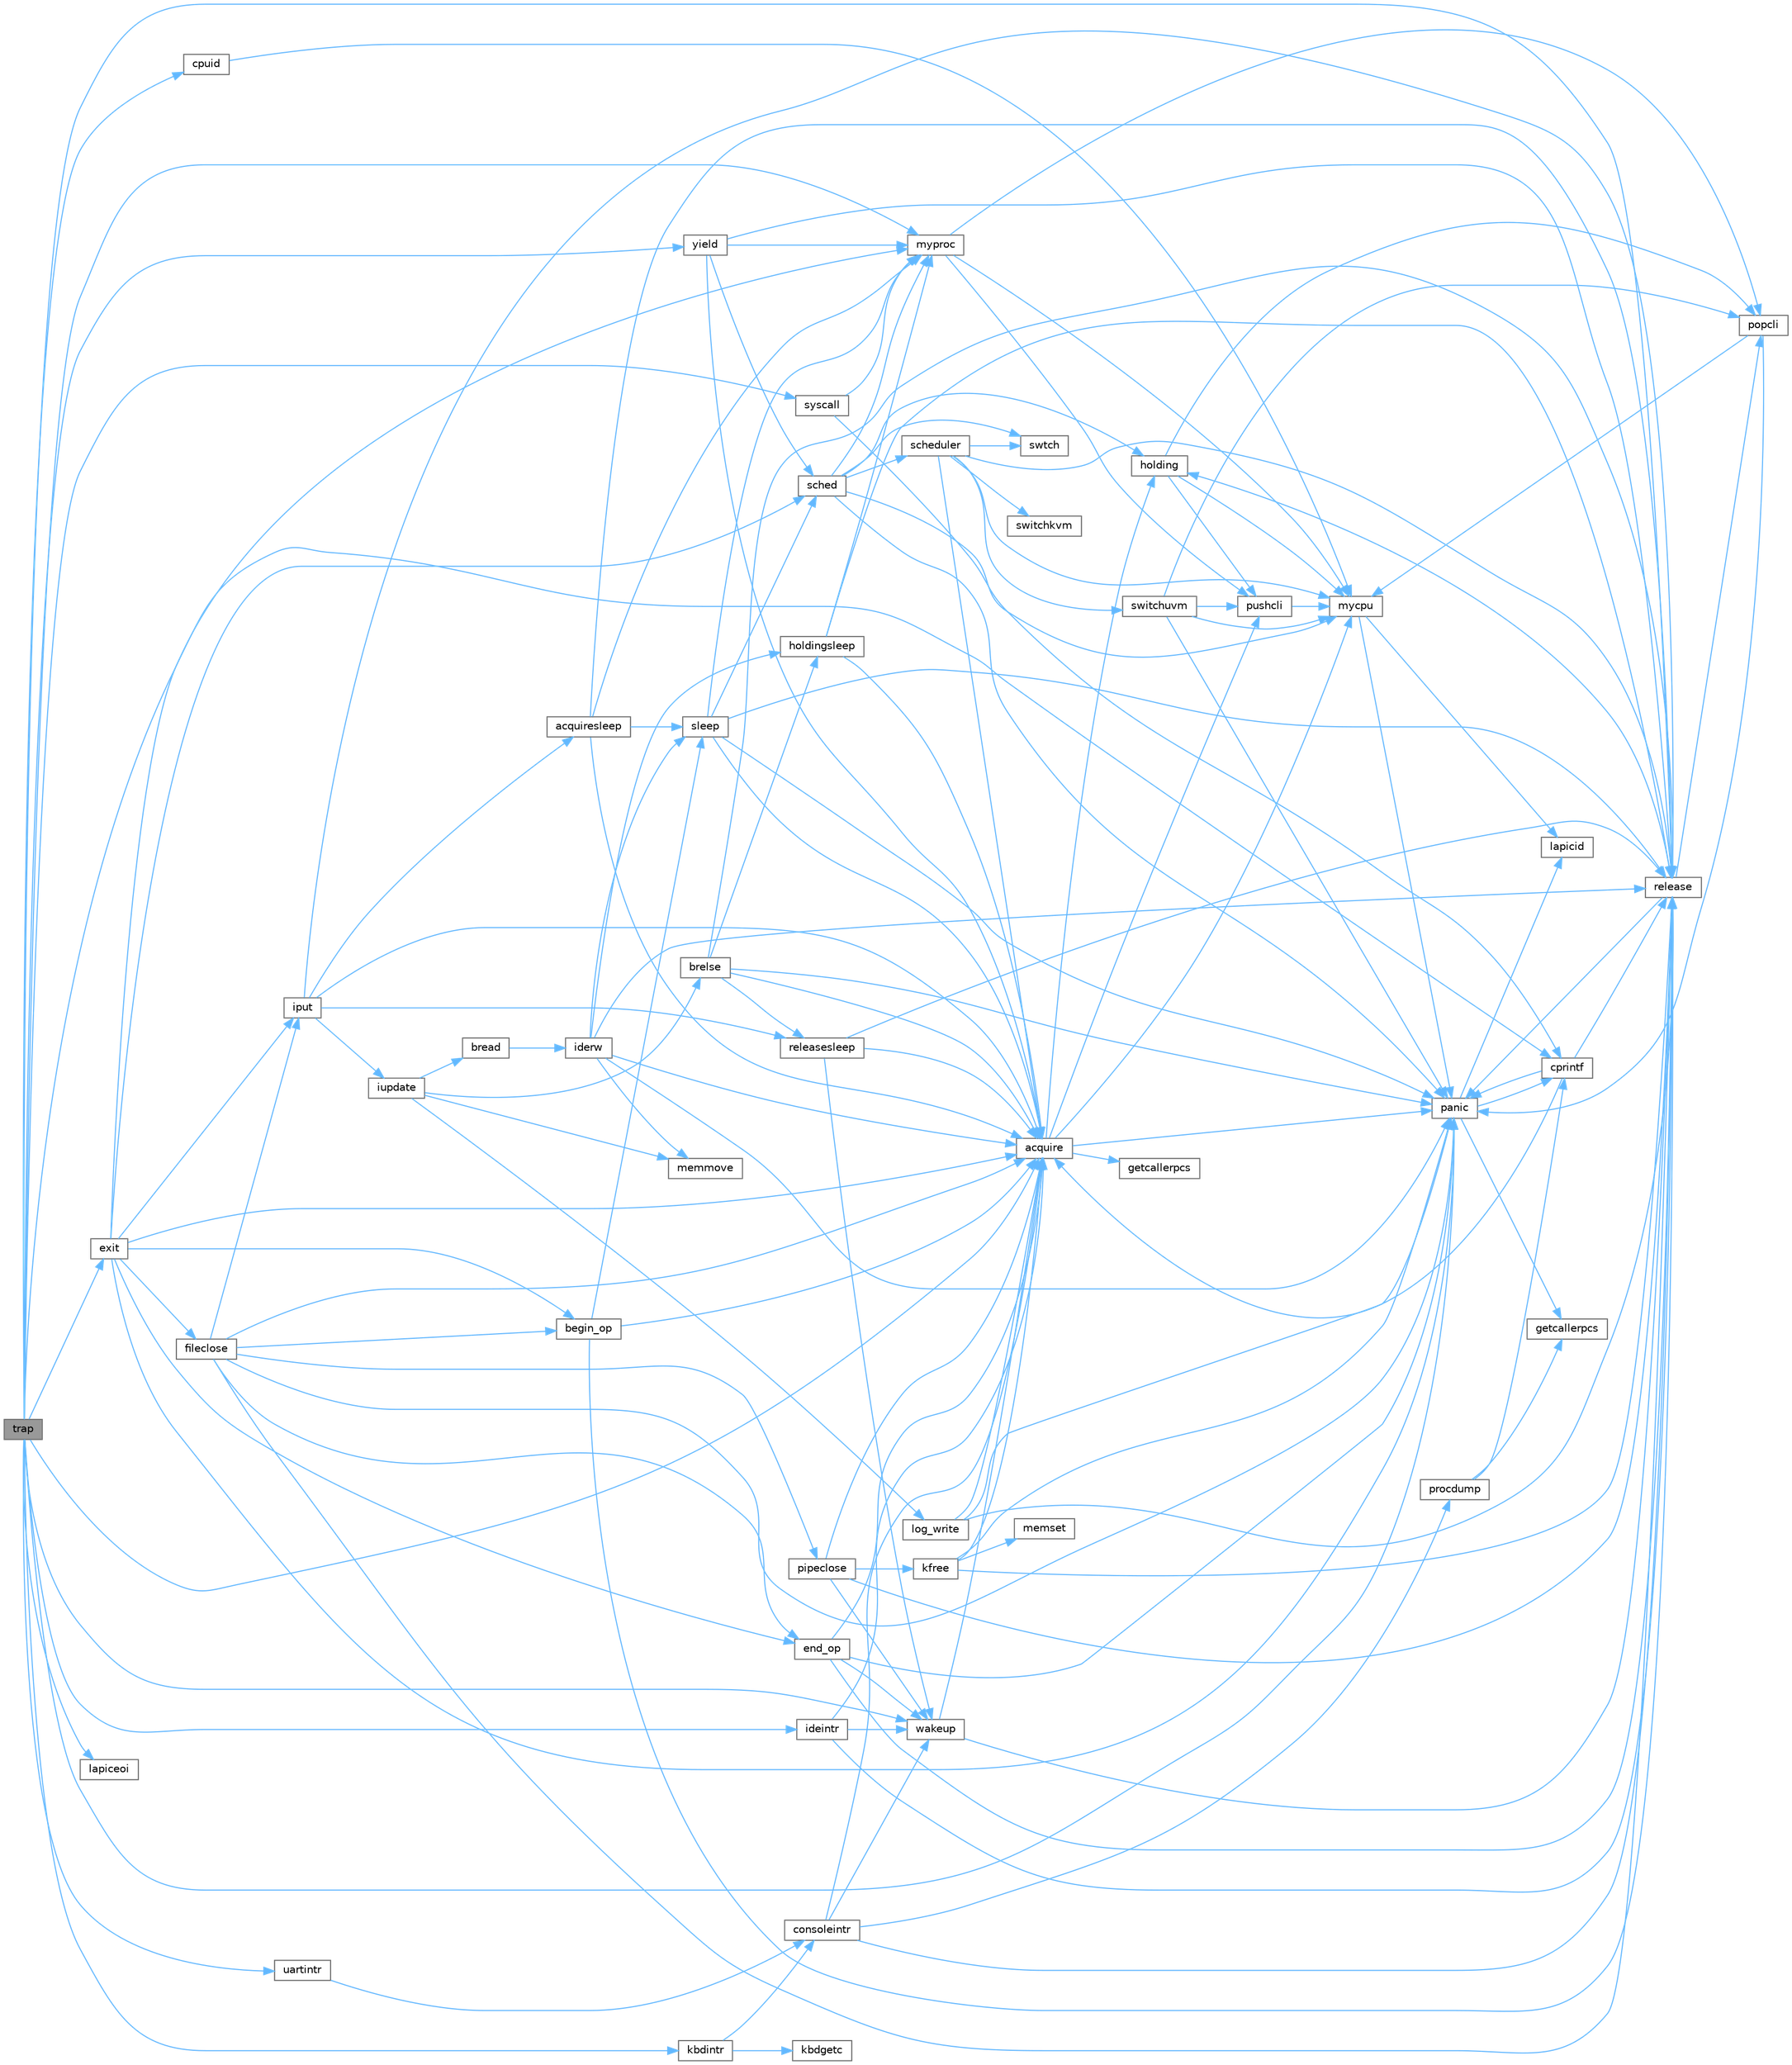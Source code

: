 digraph "trap"
{
 // LATEX_PDF_SIZE
  bgcolor="transparent";
  edge [fontname=Helvetica,fontsize=10,labelfontname=Helvetica,labelfontsize=10];
  node [fontname=Helvetica,fontsize=10,shape=box,height=0.2,width=0.4];
  rankdir="LR";
  Node1 [id="Node000001",label="trap",height=0.2,width=0.4,color="gray40", fillcolor="grey60", style="filled", fontcolor="black",tooltip=" "];
  Node1 -> Node2 [id="edge1_Node000001_Node000002",color="steelblue1",style="solid",tooltip=" "];
  Node2 [id="Node000002",label="acquire",height=0.2,width=0.4,color="grey40", fillcolor="white", style="filled",URL="$d3/d2d/spinlock_8c.html#aed377f16a085b00de3a4b32392adbdfb",tooltip=" "];
  Node2 -> Node3 [id="edge2_Node000002_Node000003",color="steelblue1",style="solid",tooltip=" "];
  Node3 [id="Node000003",label="getcallerpcs",height=0.2,width=0.4,color="grey40", fillcolor="white", style="filled",URL="$d3/d2d/spinlock_8c.html#a6ac35304ea80f01086b47edcc2328010",tooltip=" "];
  Node2 -> Node4 [id="edge3_Node000002_Node000004",color="steelblue1",style="solid",tooltip=" "];
  Node4 [id="Node000004",label="holding",height=0.2,width=0.4,color="grey40", fillcolor="white", style="filled",URL="$d3/d2d/spinlock_8c.html#aea48df3e5cfb903179ad3dc78ab502d9",tooltip=" "];
  Node4 -> Node5 [id="edge4_Node000004_Node000005",color="steelblue1",style="solid",tooltip=" "];
  Node5 [id="Node000005",label="mycpu",height=0.2,width=0.4,color="grey40", fillcolor="white", style="filled",URL="$d3/dda/proc_8c.html#ad427959ad025dabd8cd393b27ec39160",tooltip=" "];
  Node5 -> Node6 [id="edge5_Node000005_Node000006",color="steelblue1",style="solid",tooltip=" "];
  Node6 [id="Node000006",label="lapicid",height=0.2,width=0.4,color="grey40", fillcolor="white", style="filled",URL="$dc/df6/lapic_8c.html#a627f7996b64f99d885244a5102c85164",tooltip=" "];
  Node5 -> Node7 [id="edge6_Node000005_Node000007",color="steelblue1",style="solid",tooltip=" "];
  Node7 [id="Node000007",label="panic",height=0.2,width=0.4,color="grey40", fillcolor="white", style="filled",URL="$d0/d56/console_8c.html#a95c0aca5d6d7487933984f08b189917a",tooltip=" "];
  Node7 -> Node8 [id="edge7_Node000007_Node000008",color="steelblue1",style="solid",tooltip=" "];
  Node8 [id="Node000008",label="cprintf",height=0.2,width=0.4,color="grey40", fillcolor="white", style="filled",URL="$d0/d56/console_8c.html#a90f0742d846503e4ed1804f1df421ec6",tooltip=" "];
  Node8 -> Node2 [id="edge8_Node000008_Node000002",color="steelblue1",style="solid",tooltip=" "];
  Node8 -> Node7 [id="edge9_Node000008_Node000007",color="steelblue1",style="solid",tooltip=" "];
  Node8 -> Node9 [id="edge10_Node000008_Node000009",color="steelblue1",style="solid",tooltip=" "];
  Node9 [id="Node000009",label="release",height=0.2,width=0.4,color="grey40", fillcolor="white", style="filled",URL="$d3/d2d/spinlock_8c.html#a1cee376aa9a00e754bf5481cd5f3d97b",tooltip=" "];
  Node9 -> Node4 [id="edge11_Node000009_Node000004",color="steelblue1",style="solid",tooltip=" "];
  Node9 -> Node7 [id="edge12_Node000009_Node000007",color="steelblue1",style="solid",tooltip=" "];
  Node9 -> Node10 [id="edge13_Node000009_Node000010",color="steelblue1",style="solid",tooltip=" "];
  Node10 [id="Node000010",label="popcli",height=0.2,width=0.4,color="grey40", fillcolor="white", style="filled",URL="$d3/d2d/spinlock_8c.html#ae3424f669269fef400ce29c3aeb43fdb",tooltip=" "];
  Node10 -> Node5 [id="edge14_Node000010_Node000005",color="steelblue1",style="solid",tooltip=" "];
  Node10 -> Node7 [id="edge15_Node000010_Node000007",color="steelblue1",style="solid",tooltip=" "];
  Node7 -> Node11 [id="edge16_Node000007_Node000011",color="steelblue1",style="solid",tooltip=" "];
  Node11 [id="Node000011",label="getcallerpcs",height=0.2,width=0.4,color="grey40", fillcolor="white", style="filled",URL="$d5/d64/defs_8h.html#a4105de9e2969515d6c6c795c4386f69f",tooltip=" "];
  Node7 -> Node6 [id="edge17_Node000007_Node000006",color="steelblue1",style="solid",tooltip=" "];
  Node4 -> Node10 [id="edge18_Node000004_Node000010",color="steelblue1",style="solid",tooltip=" "];
  Node4 -> Node12 [id="edge19_Node000004_Node000012",color="steelblue1",style="solid",tooltip=" "];
  Node12 [id="Node000012",label="pushcli",height=0.2,width=0.4,color="grey40", fillcolor="white", style="filled",URL="$d3/d2d/spinlock_8c.html#a206b749d1b7768dadce61cbcde7e0f1c",tooltip=" "];
  Node12 -> Node5 [id="edge20_Node000012_Node000005",color="steelblue1",style="solid",tooltip=" "];
  Node2 -> Node5 [id="edge21_Node000002_Node000005",color="steelblue1",style="solid",tooltip=" "];
  Node2 -> Node7 [id="edge22_Node000002_Node000007",color="steelblue1",style="solid",tooltip=" "];
  Node2 -> Node12 [id="edge23_Node000002_Node000012",color="steelblue1",style="solid",tooltip=" "];
  Node1 -> Node8 [id="edge24_Node000001_Node000008",color="steelblue1",style="solid",tooltip=" "];
  Node1 -> Node13 [id="edge25_Node000001_Node000013",color="steelblue1",style="solid",tooltip=" "];
  Node13 [id="Node000013",label="cpuid",height=0.2,width=0.4,color="grey40", fillcolor="white", style="filled",URL="$d3/dda/proc_8c.html#a414dda255ed3c1e43e7922d10f9d2c6d",tooltip=" "];
  Node13 -> Node5 [id="edge26_Node000013_Node000005",color="steelblue1",style="solid",tooltip=" "];
  Node1 -> Node14 [id="edge27_Node000001_Node000014",color="steelblue1",style="solid",tooltip=" "];
  Node14 [id="Node000014",label="exit",height=0.2,width=0.4,color="grey40", fillcolor="white", style="filled",URL="$d3/dda/proc_8c.html#aaf98ef7cdde3a0dfb2e49919de3298b1",tooltip=" "];
  Node14 -> Node2 [id="edge28_Node000014_Node000002",color="steelblue1",style="solid",tooltip=" "];
  Node14 -> Node15 [id="edge29_Node000014_Node000015",color="steelblue1",style="solid",tooltip=" "];
  Node15 [id="Node000015",label="begin_op",height=0.2,width=0.4,color="grey40", fillcolor="white", style="filled",URL="$d7/df8/log_8c.html#ac96aa31ffc0500e749c62c4d377c21c9",tooltip=" "];
  Node15 -> Node2 [id="edge30_Node000015_Node000002",color="steelblue1",style="solid",tooltip=" "];
  Node15 -> Node9 [id="edge31_Node000015_Node000009",color="steelblue1",style="solid",tooltip=" "];
  Node15 -> Node16 [id="edge32_Node000015_Node000016",color="steelblue1",style="solid",tooltip=" "];
  Node16 [id="Node000016",label="sleep",height=0.2,width=0.4,color="grey40", fillcolor="white", style="filled",URL="$d3/dda/proc_8c.html#ae70cc0370342e46f6db3bec367232457",tooltip=" "];
  Node16 -> Node2 [id="edge33_Node000016_Node000002",color="steelblue1",style="solid",tooltip=" "];
  Node16 -> Node17 [id="edge34_Node000016_Node000017",color="steelblue1",style="solid",tooltip=" "];
  Node17 [id="Node000017",label="myproc",height=0.2,width=0.4,color="grey40", fillcolor="white", style="filled",URL="$d3/dda/proc_8c.html#a41af0935f3989aae450cf8988cd9c3a9",tooltip=" "];
  Node17 -> Node5 [id="edge35_Node000017_Node000005",color="steelblue1",style="solid",tooltip=" "];
  Node17 -> Node10 [id="edge36_Node000017_Node000010",color="steelblue1",style="solid",tooltip=" "];
  Node17 -> Node12 [id="edge37_Node000017_Node000012",color="steelblue1",style="solid",tooltip=" "];
  Node16 -> Node7 [id="edge38_Node000016_Node000007",color="steelblue1",style="solid",tooltip=" "];
  Node16 -> Node9 [id="edge39_Node000016_Node000009",color="steelblue1",style="solid",tooltip=" "];
  Node16 -> Node18 [id="edge40_Node000016_Node000018",color="steelblue1",style="solid",tooltip=" "];
  Node18 [id="Node000018",label="sched",height=0.2,width=0.4,color="grey40", fillcolor="white", style="filled",URL="$d3/dda/proc_8c.html#ad788da91743c333b5bed7c4a0dd12365",tooltip=" "];
  Node18 -> Node4 [id="edge41_Node000018_Node000004",color="steelblue1",style="solid",tooltip=" "];
  Node18 -> Node5 [id="edge42_Node000018_Node000005",color="steelblue1",style="solid",tooltip=" "];
  Node18 -> Node17 [id="edge43_Node000018_Node000017",color="steelblue1",style="solid",tooltip=" "];
  Node18 -> Node7 [id="edge44_Node000018_Node000007",color="steelblue1",style="solid",tooltip=" "];
  Node18 -> Node19 [id="edge45_Node000018_Node000019",color="steelblue1",style="solid",tooltip=" "];
  Node19 [id="Node000019",label="scheduler",height=0.2,width=0.4,color="grey40", fillcolor="white", style="filled",URL="$d3/dda/proc_8c.html#a9fa00b0be5d3c4781048861e2506eb63",tooltip=" "];
  Node19 -> Node2 [id="edge46_Node000019_Node000002",color="steelblue1",style="solid",tooltip=" "];
  Node19 -> Node5 [id="edge47_Node000019_Node000005",color="steelblue1",style="solid",tooltip=" "];
  Node19 -> Node9 [id="edge48_Node000019_Node000009",color="steelblue1",style="solid",tooltip=" "];
  Node19 -> Node20 [id="edge49_Node000019_Node000020",color="steelblue1",style="solid",tooltip=" "];
  Node20 [id="Node000020",label="switchkvm",height=0.2,width=0.4,color="grey40", fillcolor="white", style="filled",URL="$de/de9/vm_8c.html#a02ca0670bc1fe12e38453082631ff360",tooltip=" "];
  Node19 -> Node21 [id="edge50_Node000019_Node000021",color="steelblue1",style="solid",tooltip=" "];
  Node21 [id="Node000021",label="switchuvm",height=0.2,width=0.4,color="grey40", fillcolor="white", style="filled",URL="$de/de9/vm_8c.html#a87c90f0ab2a1b11c2b55f4e483bb8493",tooltip=" "];
  Node21 -> Node5 [id="edge51_Node000021_Node000005",color="steelblue1",style="solid",tooltip=" "];
  Node21 -> Node7 [id="edge52_Node000021_Node000007",color="steelblue1",style="solid",tooltip=" "];
  Node21 -> Node10 [id="edge53_Node000021_Node000010",color="steelblue1",style="solid",tooltip=" "];
  Node21 -> Node12 [id="edge54_Node000021_Node000012",color="steelblue1",style="solid",tooltip=" "];
  Node19 -> Node22 [id="edge55_Node000019_Node000022",color="steelblue1",style="solid",tooltip=" "];
  Node22 [id="Node000022",label="swtch",height=0.2,width=0.4,color="grey40", fillcolor="white", style="filled",URL="$d5/d64/defs_8h.html#a1d9e7047d3dfb57809a2541d8387705e",tooltip=" "];
  Node18 -> Node22 [id="edge56_Node000018_Node000022",color="steelblue1",style="solid",tooltip=" "];
  Node14 -> Node23 [id="edge57_Node000014_Node000023",color="steelblue1",style="solid",tooltip=" "];
  Node23 [id="Node000023",label="end_op",height=0.2,width=0.4,color="grey40", fillcolor="white", style="filled",URL="$d7/df8/log_8c.html#ac0f12be0ca0de555e60b27b06a57a65b",tooltip=" "];
  Node23 -> Node2 [id="edge58_Node000023_Node000002",color="steelblue1",style="solid",tooltip=" "];
  Node23 -> Node7 [id="edge59_Node000023_Node000007",color="steelblue1",style="solid",tooltip=" "];
  Node23 -> Node9 [id="edge60_Node000023_Node000009",color="steelblue1",style="solid",tooltip=" "];
  Node23 -> Node24 [id="edge61_Node000023_Node000024",color="steelblue1",style="solid",tooltip=" "];
  Node24 [id="Node000024",label="wakeup",height=0.2,width=0.4,color="grey40", fillcolor="white", style="filled",URL="$d3/dda/proc_8c.html#a4a34d9f03e436cfa09b88f735f6ee952",tooltip=" "];
  Node24 -> Node2 [id="edge62_Node000024_Node000002",color="steelblue1",style="solid",tooltip=" "];
  Node24 -> Node9 [id="edge63_Node000024_Node000009",color="steelblue1",style="solid",tooltip=" "];
  Node14 -> Node25 [id="edge64_Node000014_Node000025",color="steelblue1",style="solid",tooltip=" "];
  Node25 [id="Node000025",label="fileclose",height=0.2,width=0.4,color="grey40", fillcolor="white", style="filled",URL="$d6/d13/file_8c.html#ae557c81ab89c24219146144bb6adaa2c",tooltip=" "];
  Node25 -> Node2 [id="edge65_Node000025_Node000002",color="steelblue1",style="solid",tooltip=" "];
  Node25 -> Node15 [id="edge66_Node000025_Node000015",color="steelblue1",style="solid",tooltip=" "];
  Node25 -> Node23 [id="edge67_Node000025_Node000023",color="steelblue1",style="solid",tooltip=" "];
  Node25 -> Node26 [id="edge68_Node000025_Node000026",color="steelblue1",style="solid",tooltip=" "];
  Node26 [id="Node000026",label="iput",height=0.2,width=0.4,color="grey40", fillcolor="white", style="filled",URL="$d2/d5a/fs_8c.html#ab3c447f135c68e4c3c1f8d5866f6e77b",tooltip=" "];
  Node26 -> Node2 [id="edge69_Node000026_Node000002",color="steelblue1",style="solid",tooltip=" "];
  Node26 -> Node27 [id="edge70_Node000026_Node000027",color="steelblue1",style="solid",tooltip=" "];
  Node27 [id="Node000027",label="acquiresleep",height=0.2,width=0.4,color="grey40", fillcolor="white", style="filled",URL="$d8/dd1/sleeplock_8c.html#aaad2d7a86d4859982dd9a132f5128ff2",tooltip=" "];
  Node27 -> Node2 [id="edge71_Node000027_Node000002",color="steelblue1",style="solid",tooltip=" "];
  Node27 -> Node17 [id="edge72_Node000027_Node000017",color="steelblue1",style="solid",tooltip=" "];
  Node27 -> Node9 [id="edge73_Node000027_Node000009",color="steelblue1",style="solid",tooltip=" "];
  Node27 -> Node16 [id="edge74_Node000027_Node000016",color="steelblue1",style="solid",tooltip=" "];
  Node26 -> Node28 [id="edge75_Node000026_Node000028",color="steelblue1",style="solid",tooltip=" "];
  Node28 [id="Node000028",label="iupdate",height=0.2,width=0.4,color="grey40", fillcolor="white", style="filled",URL="$d2/d5a/fs_8c.html#a7220afa8e5f4bea540eb95879ea7df6e",tooltip=" "];
  Node28 -> Node29 [id="edge76_Node000028_Node000029",color="steelblue1",style="solid",tooltip=" "];
  Node29 [id="Node000029",label="bread",height=0.2,width=0.4,color="grey40", fillcolor="white", style="filled",URL="$dc/de6/bio_8c.html#a30b8d2ef2300ed8e3d879a428fe39898",tooltip=" "];
  Node29 -> Node30 [id="edge77_Node000029_Node000030",color="steelblue1",style="solid",tooltip=" "];
  Node30 [id="Node000030",label="iderw",height=0.2,width=0.4,color="grey40", fillcolor="white", style="filled",URL="$da/d9b/memide_8c.html#a7f36b008f02088c86f76e98e05b55af5",tooltip=" "];
  Node30 -> Node2 [id="edge78_Node000030_Node000002",color="steelblue1",style="solid",tooltip=" "];
  Node30 -> Node31 [id="edge79_Node000030_Node000031",color="steelblue1",style="solid",tooltip=" "];
  Node31 [id="Node000031",label="holdingsleep",height=0.2,width=0.4,color="grey40", fillcolor="white", style="filled",URL="$d8/dd1/sleeplock_8c.html#a6fdbe54cbecd8fc67d74793b27adcf05",tooltip=" "];
  Node31 -> Node2 [id="edge80_Node000031_Node000002",color="steelblue1",style="solid",tooltip=" "];
  Node31 -> Node17 [id="edge81_Node000031_Node000017",color="steelblue1",style="solid",tooltip=" "];
  Node31 -> Node9 [id="edge82_Node000031_Node000009",color="steelblue1",style="solid",tooltip=" "];
  Node30 -> Node32 [id="edge83_Node000030_Node000032",color="steelblue1",style="solid",tooltip=" "];
  Node32 [id="Node000032",label="memmove",height=0.2,width=0.4,color="grey40", fillcolor="white", style="filled",URL="$d1/db0/string_8c.html#a07f97e2ed1ce37955192d52de8f4911f",tooltip=" "];
  Node30 -> Node7 [id="edge84_Node000030_Node000007",color="steelblue1",style="solid",tooltip=" "];
  Node30 -> Node9 [id="edge85_Node000030_Node000009",color="steelblue1",style="solid",tooltip=" "];
  Node30 -> Node16 [id="edge86_Node000030_Node000016",color="steelblue1",style="solid",tooltip=" "];
  Node28 -> Node33 [id="edge87_Node000028_Node000033",color="steelblue1",style="solid",tooltip=" "];
  Node33 [id="Node000033",label="brelse",height=0.2,width=0.4,color="grey40", fillcolor="white", style="filled",URL="$dc/de6/bio_8c.html#ab5335aeb503731104314321a78a6d727",tooltip=" "];
  Node33 -> Node2 [id="edge88_Node000033_Node000002",color="steelblue1",style="solid",tooltip=" "];
  Node33 -> Node31 [id="edge89_Node000033_Node000031",color="steelblue1",style="solid",tooltip=" "];
  Node33 -> Node7 [id="edge90_Node000033_Node000007",color="steelblue1",style="solid",tooltip=" "];
  Node33 -> Node9 [id="edge91_Node000033_Node000009",color="steelblue1",style="solid",tooltip=" "];
  Node33 -> Node34 [id="edge92_Node000033_Node000034",color="steelblue1",style="solid",tooltip=" "];
  Node34 [id="Node000034",label="releasesleep",height=0.2,width=0.4,color="grey40", fillcolor="white", style="filled",URL="$d8/dd1/sleeplock_8c.html#aa997067c2c9bfef15af6fa0a10c20f4a",tooltip=" "];
  Node34 -> Node2 [id="edge93_Node000034_Node000002",color="steelblue1",style="solid",tooltip=" "];
  Node34 -> Node9 [id="edge94_Node000034_Node000009",color="steelblue1",style="solid",tooltip=" "];
  Node34 -> Node24 [id="edge95_Node000034_Node000024",color="steelblue1",style="solid",tooltip=" "];
  Node28 -> Node35 [id="edge96_Node000028_Node000035",color="steelblue1",style="solid",tooltip=" "];
  Node35 [id="Node000035",label="log_write",height=0.2,width=0.4,color="grey40", fillcolor="white", style="filled",URL="$d7/df8/log_8c.html#a7eacb0fbebe5ce4c7d3ddea15908b13d",tooltip=" "];
  Node35 -> Node2 [id="edge97_Node000035_Node000002",color="steelblue1",style="solid",tooltip=" "];
  Node35 -> Node7 [id="edge98_Node000035_Node000007",color="steelblue1",style="solid",tooltip=" "];
  Node35 -> Node9 [id="edge99_Node000035_Node000009",color="steelblue1",style="solid",tooltip=" "];
  Node28 -> Node32 [id="edge100_Node000028_Node000032",color="steelblue1",style="solid",tooltip=" "];
  Node26 -> Node9 [id="edge101_Node000026_Node000009",color="steelblue1",style="solid",tooltip=" "];
  Node26 -> Node34 [id="edge102_Node000026_Node000034",color="steelblue1",style="solid",tooltip=" "];
  Node25 -> Node7 [id="edge103_Node000025_Node000007",color="steelblue1",style="solid",tooltip=" "];
  Node25 -> Node36 [id="edge104_Node000025_Node000036",color="steelblue1",style="solid",tooltip=" "];
  Node36 [id="Node000036",label="pipeclose",height=0.2,width=0.4,color="grey40", fillcolor="white", style="filled",URL="$d1/d47/pipe_8c.html#a48642f54734698f6f881ee07723292cb",tooltip=" "];
  Node36 -> Node2 [id="edge105_Node000036_Node000002",color="steelblue1",style="solid",tooltip=" "];
  Node36 -> Node37 [id="edge106_Node000036_Node000037",color="steelblue1",style="solid",tooltip=" "];
  Node37 [id="Node000037",label="kfree",height=0.2,width=0.4,color="grey40", fillcolor="white", style="filled",URL="$d4/def/kalloc_8c.html#aced59ecf8411235f6dffc065236711a5",tooltip=" "];
  Node37 -> Node2 [id="edge107_Node000037_Node000002",color="steelblue1",style="solid",tooltip=" "];
  Node37 -> Node38 [id="edge108_Node000037_Node000038",color="steelblue1",style="solid",tooltip=" "];
  Node38 [id="Node000038",label="memset",height=0.2,width=0.4,color="grey40", fillcolor="white", style="filled",URL="$db/d8a/ulib_8c.html#aa9cdc2409c15ccd5ee3b2031576f4093",tooltip=" "];
  Node37 -> Node7 [id="edge109_Node000037_Node000007",color="steelblue1",style="solid",tooltip=" "];
  Node37 -> Node9 [id="edge110_Node000037_Node000009",color="steelblue1",style="solid",tooltip=" "];
  Node36 -> Node9 [id="edge111_Node000036_Node000009",color="steelblue1",style="solid",tooltip=" "];
  Node36 -> Node24 [id="edge112_Node000036_Node000024",color="steelblue1",style="solid",tooltip=" "];
  Node25 -> Node9 [id="edge113_Node000025_Node000009",color="steelblue1",style="solid",tooltip=" "];
  Node14 -> Node26 [id="edge114_Node000014_Node000026",color="steelblue1",style="solid",tooltip=" "];
  Node14 -> Node17 [id="edge115_Node000014_Node000017",color="steelblue1",style="solid",tooltip=" "];
  Node14 -> Node7 [id="edge116_Node000014_Node000007",color="steelblue1",style="solid",tooltip=" "];
  Node14 -> Node18 [id="edge117_Node000014_Node000018",color="steelblue1",style="solid",tooltip=" "];
  Node1 -> Node39 [id="edge118_Node000001_Node000039",color="steelblue1",style="solid",tooltip=" "];
  Node39 [id="Node000039",label="ideintr",height=0.2,width=0.4,color="grey40", fillcolor="white", style="filled",URL="$da/d9b/memide_8c.html#a709693afdb9b89d848e684e7acde1f8f",tooltip=" "];
  Node39 -> Node2 [id="edge119_Node000039_Node000002",color="steelblue1",style="solid",tooltip=" "];
  Node39 -> Node9 [id="edge120_Node000039_Node000009",color="steelblue1",style="solid",tooltip=" "];
  Node39 -> Node24 [id="edge121_Node000039_Node000024",color="steelblue1",style="solid",tooltip=" "];
  Node1 -> Node40 [id="edge122_Node000001_Node000040",color="steelblue1",style="solid",tooltip=" "];
  Node40 [id="Node000040",label="kbdintr",height=0.2,width=0.4,color="grey40", fillcolor="white", style="filled",URL="$dc/da9/kbd_8c.html#af3d6113fa152781400e1e0e728c55e54",tooltip=" "];
  Node40 -> Node41 [id="edge123_Node000040_Node000041",color="steelblue1",style="solid",tooltip=" "];
  Node41 [id="Node000041",label="consoleintr",height=0.2,width=0.4,color="grey40", fillcolor="white", style="filled",URL="$d0/d56/console_8c.html#aad3d6ca39f23bb6d2686d2967e415193",tooltip=" "];
  Node41 -> Node2 [id="edge124_Node000041_Node000002",color="steelblue1",style="solid",tooltip=" "];
  Node41 -> Node42 [id="edge125_Node000041_Node000042",color="steelblue1",style="solid",tooltip=" "];
  Node42 [id="Node000042",label="procdump",height=0.2,width=0.4,color="grey40", fillcolor="white", style="filled",URL="$d3/dda/proc_8c.html#a7f185044294ebb57521c73f723990164",tooltip=" "];
  Node42 -> Node8 [id="edge126_Node000042_Node000008",color="steelblue1",style="solid",tooltip=" "];
  Node42 -> Node11 [id="edge127_Node000042_Node000011",color="steelblue1",style="solid",tooltip=" "];
  Node41 -> Node9 [id="edge128_Node000041_Node000009",color="steelblue1",style="solid",tooltip=" "];
  Node41 -> Node24 [id="edge129_Node000041_Node000024",color="steelblue1",style="solid",tooltip=" "];
  Node40 -> Node43 [id="edge130_Node000040_Node000043",color="steelblue1",style="solid",tooltip=" "];
  Node43 [id="Node000043",label="kbdgetc",height=0.2,width=0.4,color="grey40", fillcolor="white", style="filled",URL="$dc/da9/kbd_8c.html#ae0e5224d52563340db794138daec14ca",tooltip=" "];
  Node1 -> Node44 [id="edge131_Node000001_Node000044",color="steelblue1",style="solid",tooltip=" "];
  Node44 [id="Node000044",label="lapiceoi",height=0.2,width=0.4,color="grey40", fillcolor="white", style="filled",URL="$dc/df6/lapic_8c.html#a42fdd0783bbeb7cdc646d360191cdcac",tooltip=" "];
  Node1 -> Node17 [id="edge132_Node000001_Node000017",color="steelblue1",style="solid",tooltip=" "];
  Node1 -> Node7 [id="edge133_Node000001_Node000007",color="steelblue1",style="solid",tooltip=" "];
  Node1 -> Node9 [id="edge134_Node000001_Node000009",color="steelblue1",style="solid",tooltip=" "];
  Node1 -> Node45 [id="edge135_Node000001_Node000045",color="steelblue1",style="solid",tooltip=" "];
  Node45 [id="Node000045",label="syscall",height=0.2,width=0.4,color="grey40", fillcolor="white", style="filled",URL="$db/dd8/syscall_8c.html#acd6bcafe6626fe8e7d00cacdbc3cc4f1",tooltip=" "];
  Node45 -> Node8 [id="edge136_Node000045_Node000008",color="steelblue1",style="solid",tooltip=" "];
  Node45 -> Node17 [id="edge137_Node000045_Node000017",color="steelblue1",style="solid",tooltip=" "];
  Node1 -> Node46 [id="edge138_Node000001_Node000046",color="steelblue1",style="solid",tooltip=" "];
  Node46 [id="Node000046",label="uartintr",height=0.2,width=0.4,color="grey40", fillcolor="white", style="filled",URL="$d1/d87/uart_8c.html#aa64047002b0e84e2611ebf7dc46b7c99",tooltip=" "];
  Node46 -> Node41 [id="edge139_Node000046_Node000041",color="steelblue1",style="solid",tooltip=" "];
  Node1 -> Node24 [id="edge140_Node000001_Node000024",color="steelblue1",style="solid",tooltip=" "];
  Node1 -> Node47 [id="edge141_Node000001_Node000047",color="steelblue1",style="solid",tooltip=" "];
  Node47 [id="Node000047",label="yield",height=0.2,width=0.4,color="grey40", fillcolor="white", style="filled",URL="$d3/dda/proc_8c.html#a7cb51f5c2b5cad3766f19eb69c92793b",tooltip=" "];
  Node47 -> Node2 [id="edge142_Node000047_Node000002",color="steelblue1",style="solid",tooltip=" "];
  Node47 -> Node17 [id="edge143_Node000047_Node000017",color="steelblue1",style="solid",tooltip=" "];
  Node47 -> Node9 [id="edge144_Node000047_Node000009",color="steelblue1",style="solid",tooltip=" "];
  Node47 -> Node18 [id="edge145_Node000047_Node000018",color="steelblue1",style="solid",tooltip=" "];
}
